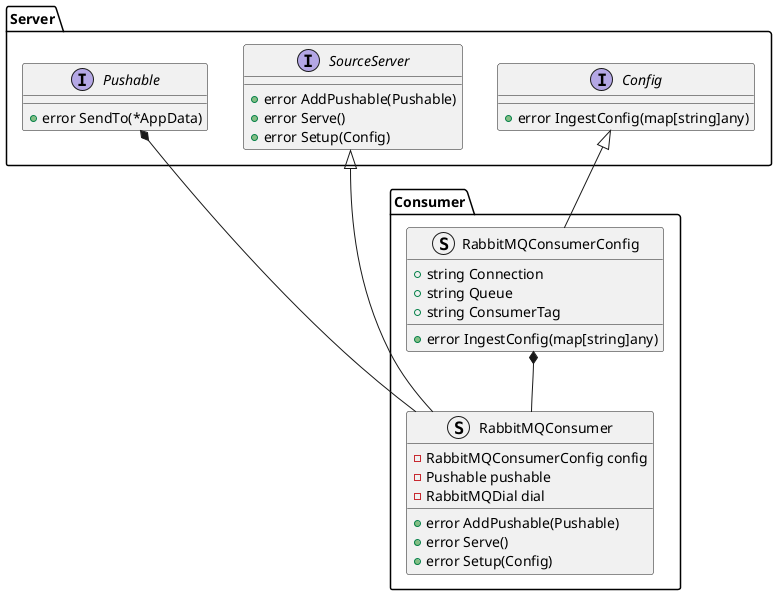 @startuml
namespace Server {
    interface Pushable {
        +error SendTo(*AppData)
    }
    interface SourceServer {
        +error AddPushable(Pushable)
        +error Serve()
        +error Setup(Config)
    }
    interface Config {
        +error IngestConfig(map[string]any)
    }
}
namespace Consumer {
    struct RabbitMQConsumer {
        -RabbitMQConsumerConfig config
        -Pushable pushable
        -RabbitMQDial dial
        +error AddPushable(Pushable) 
        +error Serve()
        +error Setup(Config)
    }
    struct RabbitMQConsumerConfig {
        +string Connection
        +string Queue
        +string ConsumerTag
        +error IngestConfig(map[string]any)
    }

}

Server.SourceServer <|-- Consumer.RabbitMQConsumer
Server.Pushable *-- Consumer.RabbitMQConsumer


Server.Config <|-- Consumer.RabbitMQConsumerConfig
Consumer.RabbitMQConsumerConfig *-- Consumer.RabbitMQConsumer
@enduml